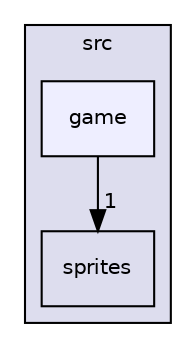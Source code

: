 digraph "src/game" {
  compound=true
  node [ fontsize="10", fontname="Helvetica"];
  edge [ labelfontsize="10", labelfontname="Helvetica"];
  subgraph clusterdir_68267d1309a1af8e8297ef4c3efbcdba {
    graph [ bgcolor="#ddddee", pencolor="black", label="src" fontname="Helvetica", fontsize="10", URL="dir_68267d1309a1af8e8297ef4c3efbcdba.html"]
  dir_ab1f59485a986c2b15b77f5b461afb35 [shape=box label="sprites" URL="dir_ab1f59485a986c2b15b77f5b461afb35.html"];
  dir_1699be727a800b1d059c6f7f2b91d2ee [shape=box, label="game", style="filled", fillcolor="#eeeeff", pencolor="black", URL="dir_1699be727a800b1d059c6f7f2b91d2ee.html"];
  }
  dir_1699be727a800b1d059c6f7f2b91d2ee->dir_ab1f59485a986c2b15b77f5b461afb35 [headlabel="1", labeldistance=1.5 headhref="dir_000002_000003.html"];
}
